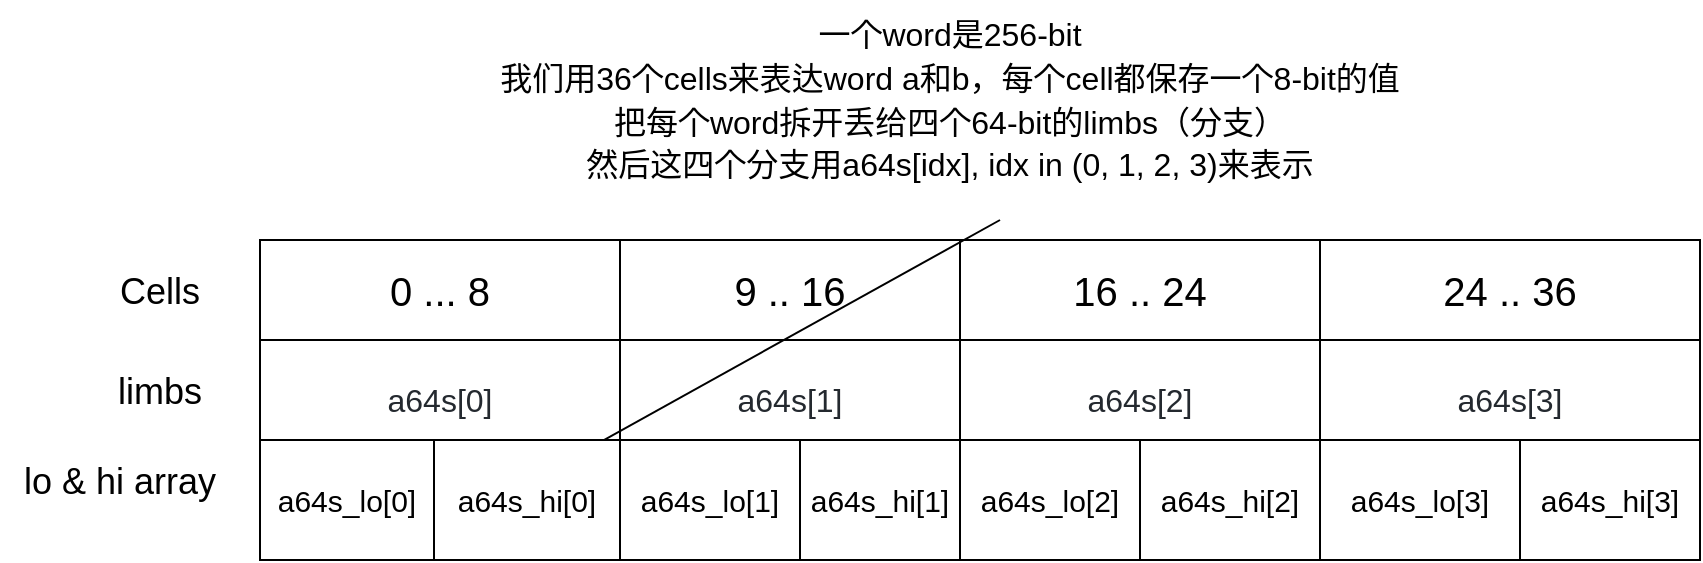 <mxfile version="20.2.2" type="github">
  <diagram id="Fjy2QGWmCuSCDeq-w75Y" name="Page-1">
    <mxGraphModel dx="1868" dy="659" grid="1" gridSize="10" guides="1" tooltips="1" connect="1" arrows="1" fold="1" page="1" pageScale="1" pageWidth="850" pageHeight="1100" math="0" shadow="0">
      <root>
        <mxCell id="0" />
        <mxCell id="1" parent="0" />
        <mxCell id="DSTOEb6H07aIEcYj_n1a-1" value="" style="shape=table;html=1;whiteSpace=wrap;startSize=0;container=1;collapsible=0;childLayout=tableLayout;" vertex="1" parent="1">
          <mxGeometry x="80" y="160" width="720" height="100" as="geometry" />
        </mxCell>
        <mxCell id="DSTOEb6H07aIEcYj_n1a-2" value="" style="shape=tableRow;horizontal=0;startSize=0;swimlaneHead=0;swimlaneBody=0;top=0;left=0;bottom=0;right=0;collapsible=0;dropTarget=0;fillColor=none;points=[[0,0.5],[1,0.5]];portConstraint=eastwest;" vertex="1" parent="DSTOEb6H07aIEcYj_n1a-1">
          <mxGeometry width="720" height="50" as="geometry" />
        </mxCell>
        <mxCell id="DSTOEb6H07aIEcYj_n1a-3" value="&lt;font style=&quot;font-size: 20px;&quot;&gt;0 ... 8&lt;/font&gt;" style="shape=partialRectangle;html=1;whiteSpace=wrap;connectable=0;fillColor=none;top=0;left=0;bottom=0;right=0;overflow=hidden;" vertex="1" parent="DSTOEb6H07aIEcYj_n1a-2">
          <mxGeometry width="180" height="50" as="geometry">
            <mxRectangle width="180" height="50" as="alternateBounds" />
          </mxGeometry>
        </mxCell>
        <mxCell id="DSTOEb6H07aIEcYj_n1a-4" value="&lt;font style=&quot;font-size: 20px;&quot;&gt;9 .. 16&lt;/font&gt;" style="shape=partialRectangle;html=1;whiteSpace=wrap;connectable=0;fillColor=none;top=0;left=0;bottom=0;right=0;overflow=hidden;" vertex="1" parent="DSTOEb6H07aIEcYj_n1a-2">
          <mxGeometry x="180" width="170" height="50" as="geometry">
            <mxRectangle width="170" height="50" as="alternateBounds" />
          </mxGeometry>
        </mxCell>
        <mxCell id="DSTOEb6H07aIEcYj_n1a-5" value="&lt;font style=&quot;font-size: 20px;&quot;&gt;16 .. 24&lt;/font&gt;" style="shape=partialRectangle;html=1;whiteSpace=wrap;connectable=0;fillColor=none;top=0;left=0;bottom=0;right=0;overflow=hidden;" vertex="1" parent="DSTOEb6H07aIEcYj_n1a-2">
          <mxGeometry x="350" width="180" height="50" as="geometry">
            <mxRectangle width="180" height="50" as="alternateBounds" />
          </mxGeometry>
        </mxCell>
        <mxCell id="DSTOEb6H07aIEcYj_n1a-83" value="&lt;font style=&quot;font-size: 20px;&quot;&gt;24 .. 36&lt;/font&gt;" style="shape=partialRectangle;html=1;whiteSpace=wrap;connectable=0;fillColor=none;top=0;left=0;bottom=0;right=0;overflow=hidden;" vertex="1" parent="DSTOEb6H07aIEcYj_n1a-2">
          <mxGeometry x="530" width="190" height="50" as="geometry">
            <mxRectangle width="190" height="50" as="alternateBounds" />
          </mxGeometry>
        </mxCell>
        <mxCell id="DSTOEb6H07aIEcYj_n1a-6" value="" style="shape=tableRow;horizontal=0;startSize=0;swimlaneHead=0;swimlaneBody=0;top=0;left=0;bottom=0;right=0;collapsible=0;dropTarget=0;fillColor=none;points=[[0,0.5],[1,0.5]];portConstraint=eastwest;" vertex="1" parent="DSTOEb6H07aIEcYj_n1a-1">
          <mxGeometry y="50" width="720" height="50" as="geometry" />
        </mxCell>
        <mxCell id="DSTOEb6H07aIEcYj_n1a-7" value="&lt;pre style=&quot;box-sizing: border-box; margin-top: 0px; margin-bottom: 16px; overflow-wrap: normal; padding: 16px; overflow: auto; line-height: 1.45; background-color: var(--color-canvas-subtle); border-radius: 6px; color: rgb(36, 41, 47);&quot; class=&quot;notranslate&quot;&gt;&lt;code style=&quot;box-sizing: border-box; padding: 0px; margin: 0px; background: transparent; border-radius: 6px; word-break: normal; border: 0px; display: inline; overflow: visible; line-height: inherit; overflow-wrap: normal;&quot;&gt;&lt;font face=&quot;Helvetica&quot; style=&quot;font-size: 16px;&quot;&gt;a64s[0]&lt;/font&gt;&lt;/code&gt;&lt;/pre&gt;" style="shape=partialRectangle;html=1;whiteSpace=wrap;connectable=0;fillColor=none;top=0;left=0;bottom=0;right=0;overflow=hidden;align=center;" vertex="1" parent="DSTOEb6H07aIEcYj_n1a-6">
          <mxGeometry width="180" height="50" as="geometry">
            <mxRectangle width="180" height="50" as="alternateBounds" />
          </mxGeometry>
        </mxCell>
        <mxCell id="DSTOEb6H07aIEcYj_n1a-8" value="&lt;pre style=&quot;background-color: var(--color-canvas-subtle); box-sizing: border-box; margin-top: 0px; margin-bottom: 16px; overflow-wrap: normal; padding: 16px; overflow: auto; line-height: 1.45; border-radius: 6px; color: rgb(36, 41, 47);&quot; class=&quot;notranslate&quot;&gt;&lt;code style=&quot;box-sizing: border-box; padding: 0px; margin: 0px; background: transparent; border-radius: 6px; word-break: normal; border: 0px; display: inline; overflow: visible; line-height: inherit; overflow-wrap: normal;&quot;&gt;&lt;font face=&quot;Helvetica&quot; style=&quot;font-size: 16px;&quot;&gt;a64s[1]&lt;/font&gt;&lt;/code&gt;&lt;/pre&gt;" style="shape=partialRectangle;html=1;whiteSpace=wrap;connectable=0;fillColor=none;top=0;left=0;bottom=0;right=0;overflow=hidden;" vertex="1" parent="DSTOEb6H07aIEcYj_n1a-6">
          <mxGeometry x="180" width="170" height="50" as="geometry">
            <mxRectangle width="170" height="50" as="alternateBounds" />
          </mxGeometry>
        </mxCell>
        <mxCell id="DSTOEb6H07aIEcYj_n1a-9" value="&lt;pre style=&quot;background-color: var(--color-canvas-subtle); box-sizing: border-box; margin-top: 0px; margin-bottom: 16px; overflow-wrap: normal; padding: 16px; overflow: auto; line-height: 1.45; border-radius: 6px; color: rgb(36, 41, 47);&quot; class=&quot;notranslate&quot;&gt;&lt;code style=&quot;box-sizing: border-box; padding: 0px; margin: 0px; background: transparent; border-radius: 6px; word-break: normal; border: 0px; display: inline; overflow: visible; line-height: inherit; overflow-wrap: normal;&quot;&gt;&lt;font face=&quot;Helvetica&quot; style=&quot;font-size: 16px;&quot;&gt;a64s[2]&lt;/font&gt;&lt;/code&gt;&lt;/pre&gt;" style="shape=partialRectangle;html=1;whiteSpace=wrap;connectable=0;fillColor=none;top=0;left=0;bottom=0;right=0;overflow=hidden;" vertex="1" parent="DSTOEb6H07aIEcYj_n1a-6">
          <mxGeometry x="350" width="180" height="50" as="geometry">
            <mxRectangle width="180" height="50" as="alternateBounds" />
          </mxGeometry>
        </mxCell>
        <mxCell id="DSTOEb6H07aIEcYj_n1a-84" value="&lt;pre style=&quot;background-color: var(--color-canvas-subtle); box-sizing: border-box; margin-top: 0px; margin-bottom: 16px; overflow-wrap: normal; padding: 16px; overflow: auto; line-height: 1.45; border-radius: 6px; color: rgb(36, 41, 47);&quot; class=&quot;notranslate&quot;&gt;&lt;code style=&quot;box-sizing: border-box; padding: 0px; margin: 0px; background: transparent; border-radius: 6px; word-break: normal; border: 0px; display: inline; overflow: visible; line-height: inherit; overflow-wrap: normal;&quot;&gt;&lt;font face=&quot;Helvetica&quot; style=&quot;font-size: 16px;&quot;&gt;a64s[3]&lt;/font&gt;&lt;/code&gt;&lt;/pre&gt;" style="shape=partialRectangle;html=1;whiteSpace=wrap;connectable=0;fillColor=none;top=0;left=0;bottom=0;right=0;overflow=hidden;" vertex="1" parent="DSTOEb6H07aIEcYj_n1a-6">
          <mxGeometry x="530" width="190" height="50" as="geometry">
            <mxRectangle width="190" height="50" as="alternateBounds" />
          </mxGeometry>
        </mxCell>
        <mxCell id="DSTOEb6H07aIEcYj_n1a-92" value="" style="endArrow=none;html=1;rounded=0;fontFamily=Helvetica;fontSize=16;exitX=0.118;exitY=0.02;exitDx=0;exitDy=0;exitPerimeter=0;" edge="1" parent="DSTOEb6H07aIEcYj_n1a-1" source="DSTOEb6H07aIEcYj_n1a-14">
          <mxGeometry width="50" height="50" relative="1" as="geometry">
            <mxPoint x="370" y="-10" as="sourcePoint" />
            <mxPoint x="82" y="150" as="targetPoint" />
          </mxGeometry>
        </mxCell>
        <mxCell id="DSTOEb6H07aIEcYj_n1a-87" value="&lt;font style=&quot;font-size: 18px;&quot;&gt;Cells&lt;/font&gt;" style="text;html=1;strokeColor=none;fillColor=none;align=center;verticalAlign=middle;whiteSpace=wrap;rounded=0;fontSize=20;" vertex="1" parent="1">
          <mxGeometry y="170" width="60" height="30" as="geometry" />
        </mxCell>
        <mxCell id="DSTOEb6H07aIEcYj_n1a-89" value="&lt;font style=&quot;font-size: 16px;&quot;&gt;一个word是256-bit&lt;br&gt;我们用36个cells来表达word a和b，每个cell都保存一个8-bit的值&lt;br&gt;把每个word拆开丢给四个64-bit的limbs（分支）&lt;br&gt;然后这四个分支用a64s[idx], idx in (0, 1, 2, 3)来表示&lt;br&gt;&lt;/font&gt;" style="text;html=1;strokeColor=none;fillColor=none;align=center;verticalAlign=middle;whiteSpace=wrap;rounded=0;fontSize=18;" vertex="1" parent="1">
          <mxGeometry x="160" y="40" width="530" height="100" as="geometry" />
        </mxCell>
        <mxCell id="DSTOEb6H07aIEcYj_n1a-90" value="&lt;font style=&quot;font-size: 18px;&quot;&gt;limbs&lt;/font&gt;" style="text;html=1;strokeColor=none;fillColor=none;align=center;verticalAlign=middle;whiteSpace=wrap;rounded=0;fontSize=20;" vertex="1" parent="1">
          <mxGeometry y="220" width="60" height="30" as="geometry" />
        </mxCell>
        <mxCell id="DSTOEb6H07aIEcYj_n1a-96" value="&lt;font style=&quot;font-size: 18px;&quot;&gt;lo &amp;amp; hi array&lt;/font&gt;" style="text;html=1;strokeColor=none;fillColor=none;align=center;verticalAlign=middle;whiteSpace=wrap;rounded=0;fontSize=20;" vertex="1" parent="1">
          <mxGeometry x="-50" y="260" width="120" height="40" as="geometry" />
        </mxCell>
        <mxCell id="DSTOEb6H07aIEcYj_n1a-123" value="" style="shape=table;html=1;whiteSpace=wrap;startSize=0;container=1;collapsible=0;childLayout=tableLayout;fontFamily=Helvetica;fontSize=16;" vertex="1" parent="1">
          <mxGeometry x="80" y="260" width="720" height="60" as="geometry" />
        </mxCell>
        <mxCell id="DSTOEb6H07aIEcYj_n1a-124" value="" style="shape=tableRow;horizontal=0;startSize=0;swimlaneHead=0;swimlaneBody=0;top=0;left=0;bottom=0;right=0;collapsible=0;dropTarget=0;fillColor=none;points=[[0,0.5],[1,0.5]];portConstraint=eastwest;fontFamily=Helvetica;fontSize=16;" vertex="1" parent="DSTOEb6H07aIEcYj_n1a-123">
          <mxGeometry width="720" height="60" as="geometry" />
        </mxCell>
        <mxCell id="DSTOEb6H07aIEcYj_n1a-125" value="&lt;font style=&quot;font-size: 15px;&quot;&gt;a64s_lo[0]&lt;/font&gt;" style="shape=partialRectangle;html=1;whiteSpace=wrap;connectable=0;fillColor=none;top=0;left=0;bottom=0;right=0;overflow=hidden;fontFamily=Helvetica;fontSize=16;" vertex="1" parent="DSTOEb6H07aIEcYj_n1a-124">
          <mxGeometry width="87" height="60" as="geometry">
            <mxRectangle width="87" height="60" as="alternateBounds" />
          </mxGeometry>
        </mxCell>
        <mxCell id="DSTOEb6H07aIEcYj_n1a-126" value="&lt;span style=&quot;font-size: 15px;&quot;&gt;a64s_hi[0]&lt;/span&gt;" style="shape=partialRectangle;html=1;whiteSpace=wrap;connectable=0;fillColor=none;top=0;left=0;bottom=0;right=0;overflow=hidden;fontFamily=Helvetica;fontSize=16;" vertex="1" parent="DSTOEb6H07aIEcYj_n1a-124">
          <mxGeometry x="87" width="93" height="60" as="geometry">
            <mxRectangle width="93" height="60" as="alternateBounds" />
          </mxGeometry>
        </mxCell>
        <mxCell id="DSTOEb6H07aIEcYj_n1a-127" value="&lt;span style=&quot;font-size: 15px;&quot;&gt;a64s_lo[1]&lt;/span&gt;" style="shape=partialRectangle;html=1;whiteSpace=wrap;connectable=0;fillColor=none;top=0;left=0;bottom=0;right=0;overflow=hidden;fontFamily=Helvetica;fontSize=16;" vertex="1" parent="DSTOEb6H07aIEcYj_n1a-124">
          <mxGeometry x="180" width="90" height="60" as="geometry">
            <mxRectangle width="90" height="60" as="alternateBounds" />
          </mxGeometry>
        </mxCell>
        <mxCell id="DSTOEb6H07aIEcYj_n1a-145" value="&lt;span style=&quot;font-size: 15px;&quot;&gt;a64s_hi[1]&lt;/span&gt;" style="shape=partialRectangle;html=1;whiteSpace=wrap;connectable=0;fillColor=none;top=0;left=0;bottom=0;right=0;overflow=hidden;fontFamily=Helvetica;fontSize=16;" vertex="1" parent="DSTOEb6H07aIEcYj_n1a-124">
          <mxGeometry x="270" width="80" height="60" as="geometry">
            <mxRectangle width="80" height="60" as="alternateBounds" />
          </mxGeometry>
        </mxCell>
        <mxCell id="DSTOEb6H07aIEcYj_n1a-144" value="&lt;span style=&quot;font-size: 15px;&quot;&gt;a64s_lo[2]&lt;/span&gt;" style="shape=partialRectangle;html=1;whiteSpace=wrap;connectable=0;fillColor=none;top=0;left=0;bottom=0;right=0;overflow=hidden;fontFamily=Helvetica;fontSize=16;" vertex="1" parent="DSTOEb6H07aIEcYj_n1a-124">
          <mxGeometry x="350" width="90" height="60" as="geometry">
            <mxRectangle width="90" height="60" as="alternateBounds" />
          </mxGeometry>
        </mxCell>
        <mxCell id="DSTOEb6H07aIEcYj_n1a-146" value="&lt;span style=&quot;font-size: 15px;&quot;&gt;a64s_hi[2]&lt;/span&gt;" style="shape=partialRectangle;html=1;whiteSpace=wrap;connectable=0;fillColor=none;top=0;left=0;bottom=0;right=0;overflow=hidden;fontFamily=Helvetica;fontSize=16;" vertex="1" parent="DSTOEb6H07aIEcYj_n1a-124">
          <mxGeometry x="440" width="90" height="60" as="geometry">
            <mxRectangle width="90" height="60" as="alternateBounds" />
          </mxGeometry>
        </mxCell>
        <mxCell id="DSTOEb6H07aIEcYj_n1a-147" value="&lt;span style=&quot;font-size: 15px;&quot;&gt;a64s_lo[3]&lt;/span&gt;" style="shape=partialRectangle;html=1;whiteSpace=wrap;connectable=0;fillColor=none;top=0;left=0;bottom=0;right=0;overflow=hidden;fontFamily=Helvetica;fontSize=16;" vertex="1" parent="DSTOEb6H07aIEcYj_n1a-124">
          <mxGeometry x="530" width="100" height="60" as="geometry">
            <mxRectangle width="100" height="60" as="alternateBounds" />
          </mxGeometry>
        </mxCell>
        <mxCell id="DSTOEb6H07aIEcYj_n1a-148" value="&lt;span style=&quot;font-size: 15px;&quot;&gt;a64s_hi[3]&lt;/span&gt;" style="shape=partialRectangle;html=1;whiteSpace=wrap;connectable=0;fillColor=none;top=0;left=0;bottom=0;right=0;overflow=hidden;fontFamily=Helvetica;fontSize=16;" vertex="1" parent="DSTOEb6H07aIEcYj_n1a-124">
          <mxGeometry x="630" width="90" height="60" as="geometry">
            <mxRectangle width="90" height="60" as="alternateBounds" />
          </mxGeometry>
        </mxCell>
      </root>
    </mxGraphModel>
  </diagram>
</mxfile>
